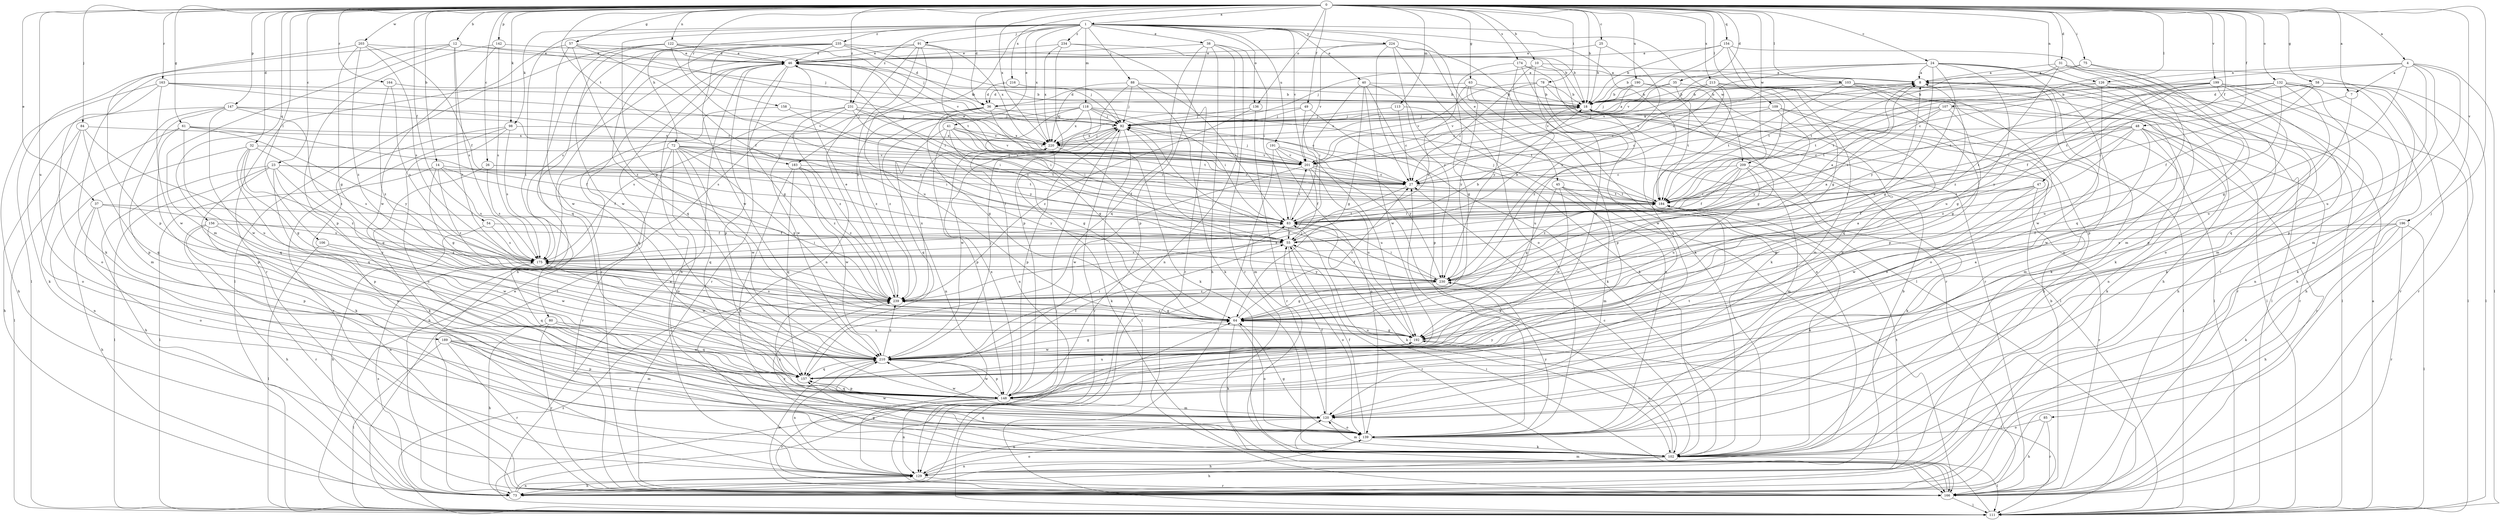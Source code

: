 strict digraph  {
0;
1;
4;
7;
8;
10;
12;
14;
18;
23;
24;
25;
26;
27;
31;
32;
35;
36;
37;
38;
40;
41;
45;
46;
47;
48;
49;
54;
55;
57;
58;
61;
63;
64;
72;
73;
75;
78;
80;
83;
84;
85;
88;
91;
92;
98;
102;
103;
106;
107;
109;
111;
113;
118;
120;
122;
126;
129;
132;
136;
139;
142;
147;
148;
154;
156;
157;
158;
163;
164;
166;
174;
175;
183;
184;
189;
190;
191;
192;
196;
199;
201;
203;
209;
210;
213;
216;
220;
224;
230;
231;
234;
235;
239;
0 -> 1  [label=a];
0 -> 4  [label=a];
0 -> 7  [label=a];
0 -> 10  [label=b];
0 -> 12  [label=b];
0 -> 14  [label=b];
0 -> 18  [label=b];
0 -> 23  [label=c];
0 -> 24  [label=c];
0 -> 25  [label=c];
0 -> 26  [label=c];
0 -> 31  [label=d];
0 -> 32  [label=d];
0 -> 35  [label=d];
0 -> 36  [label=d];
0 -> 37  [label=e];
0 -> 47  [label=f];
0 -> 48  [label=f];
0 -> 49  [label=f];
0 -> 54  [label=f];
0 -> 57  [label=g];
0 -> 58  [label=g];
0 -> 61  [label=g];
0 -> 63  [label=g];
0 -> 75  [label=i];
0 -> 78  [label=i];
0 -> 84  [label=j];
0 -> 85  [label=j];
0 -> 98  [label=k];
0 -> 103  [label=l];
0 -> 106  [label=l];
0 -> 107  [label=l];
0 -> 109  [label=l];
0 -> 113  [label=m];
0 -> 122  [label=n];
0 -> 126  [label=n];
0 -> 132  [label=o];
0 -> 136  [label=o];
0 -> 142  [label=p];
0 -> 147  [label=p];
0 -> 154  [label=q];
0 -> 156  [label=q];
0 -> 158  [label=r];
0 -> 163  [label=r];
0 -> 164  [label=r];
0 -> 174  [label=s];
0 -> 183  [label=t];
0 -> 189  [label=u];
0 -> 190  [label=u];
0 -> 196  [label=v];
0 -> 199  [label=v];
0 -> 203  [label=w];
0 -> 209  [label=w];
0 -> 213  [label=x];
0 -> 216  [label=x];
0 -> 220  [label=x];
0 -> 231  [label=z];
1 -> 38  [label=e];
1 -> 40  [label=e];
1 -> 41  [label=e];
1 -> 45  [label=e];
1 -> 64  [label=g];
1 -> 72  [label=h];
1 -> 80  [label=i];
1 -> 88  [label=j];
1 -> 91  [label=j];
1 -> 98  [label=k];
1 -> 118  [label=m];
1 -> 136  [label=o];
1 -> 183  [label=t];
1 -> 184  [label=t];
1 -> 191  [label=u];
1 -> 201  [label=v];
1 -> 209  [label=w];
1 -> 220  [label=x];
1 -> 224  [label=y];
1 -> 231  [label=z];
1 -> 234  [label=z];
1 -> 235  [label=z];
4 -> 7  [label=a];
4 -> 27  [label=c];
4 -> 64  [label=g];
4 -> 111  [label=l];
4 -> 120  [label=m];
4 -> 126  [label=n];
4 -> 148  [label=p];
4 -> 192  [label=u];
7 -> 83  [label=i];
7 -> 192  [label=u];
8 -> 18  [label=b];
8 -> 102  [label=k];
8 -> 111  [label=l];
10 -> 8  [label=a];
10 -> 92  [label=j];
10 -> 166  [label=r];
10 -> 210  [label=w];
10 -> 230  [label=y];
12 -> 46  [label=e];
12 -> 92  [label=j];
12 -> 102  [label=k];
12 -> 111  [label=l];
12 -> 120  [label=m];
12 -> 175  [label=s];
12 -> 239  [label=z];
14 -> 27  [label=c];
14 -> 55  [label=f];
14 -> 64  [label=g];
14 -> 111  [label=l];
14 -> 175  [label=s];
14 -> 239  [label=z];
18 -> 92  [label=j];
18 -> 111  [label=l];
18 -> 192  [label=u];
18 -> 220  [label=x];
23 -> 27  [label=c];
23 -> 64  [label=g];
23 -> 73  [label=h];
23 -> 102  [label=k];
23 -> 111  [label=l];
23 -> 148  [label=p];
23 -> 184  [label=t];
23 -> 192  [label=u];
24 -> 8  [label=a];
24 -> 18  [label=b];
24 -> 27  [label=c];
24 -> 64  [label=g];
24 -> 73  [label=h];
24 -> 102  [label=k];
24 -> 139  [label=o];
24 -> 192  [label=u];
24 -> 201  [label=v];
24 -> 230  [label=y];
25 -> 18  [label=b];
25 -> 46  [label=e];
25 -> 230  [label=y];
26 -> 27  [label=c];
26 -> 55  [label=f];
26 -> 102  [label=k];
26 -> 175  [label=s];
27 -> 184  [label=t];
27 -> 239  [label=z];
31 -> 8  [label=a];
31 -> 73  [label=h];
31 -> 148  [label=p];
31 -> 157  [label=q];
31 -> 184  [label=t];
31 -> 239  [label=z];
32 -> 64  [label=g];
32 -> 129  [label=n];
32 -> 157  [label=q];
32 -> 175  [label=s];
32 -> 201  [label=v];
32 -> 239  [label=z];
35 -> 18  [label=b];
35 -> 111  [label=l];
35 -> 184  [label=t];
35 -> 201  [label=v];
36 -> 27  [label=c];
36 -> 64  [label=g];
36 -> 83  [label=i];
36 -> 92  [label=j];
36 -> 175  [label=s];
36 -> 239  [label=z];
37 -> 73  [label=h];
37 -> 83  [label=i];
37 -> 139  [label=o];
37 -> 148  [label=p];
37 -> 175  [label=s];
38 -> 46  [label=e];
38 -> 73  [label=h];
38 -> 83  [label=i];
38 -> 129  [label=n];
38 -> 148  [label=p];
38 -> 157  [label=q];
38 -> 166  [label=r];
40 -> 18  [label=b];
40 -> 64  [label=g];
40 -> 83  [label=i];
40 -> 102  [label=k];
40 -> 148  [label=p];
40 -> 210  [label=w];
41 -> 64  [label=g];
41 -> 83  [label=i];
41 -> 148  [label=p];
41 -> 157  [label=q];
41 -> 184  [label=t];
41 -> 201  [label=v];
41 -> 220  [label=x];
45 -> 64  [label=g];
45 -> 120  [label=m];
45 -> 166  [label=r];
45 -> 184  [label=t];
45 -> 210  [label=w];
46 -> 8  [label=a];
46 -> 64  [label=g];
46 -> 83  [label=i];
46 -> 92  [label=j];
46 -> 111  [label=l];
46 -> 129  [label=n];
46 -> 148  [label=p];
46 -> 166  [label=r];
47 -> 55  [label=f];
47 -> 64  [label=g];
47 -> 166  [label=r];
47 -> 184  [label=t];
47 -> 210  [label=w];
48 -> 27  [label=c];
48 -> 102  [label=k];
48 -> 120  [label=m];
48 -> 166  [label=r];
48 -> 175  [label=s];
48 -> 184  [label=t];
48 -> 210  [label=w];
48 -> 220  [label=x];
48 -> 239  [label=z];
49 -> 83  [label=i];
49 -> 92  [label=j];
49 -> 102  [label=k];
49 -> 220  [label=x];
54 -> 55  [label=f];
54 -> 73  [label=h];
54 -> 175  [label=s];
55 -> 8  [label=a];
55 -> 18  [label=b];
55 -> 139  [label=o];
55 -> 166  [label=r];
55 -> 175  [label=s];
57 -> 27  [label=c];
57 -> 46  [label=e];
57 -> 55  [label=f];
57 -> 166  [label=r];
57 -> 210  [label=w];
57 -> 239  [label=z];
58 -> 36  [label=d];
58 -> 55  [label=f];
58 -> 111  [label=l];
58 -> 166  [label=r];
58 -> 184  [label=t];
61 -> 55  [label=f];
61 -> 111  [label=l];
61 -> 148  [label=p];
61 -> 157  [label=q];
61 -> 220  [label=x];
61 -> 230  [label=y];
63 -> 18  [label=b];
63 -> 36  [label=d];
63 -> 148  [label=p];
63 -> 175  [label=s];
63 -> 230  [label=y];
64 -> 27  [label=c];
64 -> 102  [label=k];
64 -> 139  [label=o];
64 -> 175  [label=s];
64 -> 192  [label=u];
64 -> 239  [label=z];
72 -> 64  [label=g];
72 -> 73  [label=h];
72 -> 83  [label=i];
72 -> 139  [label=o];
72 -> 157  [label=q];
72 -> 166  [label=r];
72 -> 184  [label=t];
72 -> 201  [label=v];
72 -> 210  [label=w];
72 -> 239  [label=z];
73 -> 46  [label=e];
73 -> 92  [label=j];
73 -> 129  [label=n];
73 -> 175  [label=s];
75 -> 8  [label=a];
75 -> 120  [label=m];
75 -> 139  [label=o];
75 -> 184  [label=t];
78 -> 18  [label=b];
78 -> 27  [label=c];
78 -> 111  [label=l];
78 -> 201  [label=v];
78 -> 210  [label=w];
80 -> 73  [label=h];
80 -> 157  [label=q];
80 -> 166  [label=r];
80 -> 192  [label=u];
83 -> 55  [label=f];
83 -> 102  [label=k];
83 -> 184  [label=t];
83 -> 201  [label=v];
84 -> 73  [label=h];
84 -> 139  [label=o];
84 -> 157  [label=q];
84 -> 192  [label=u];
84 -> 220  [label=x];
85 -> 73  [label=h];
85 -> 139  [label=o];
85 -> 166  [label=r];
88 -> 18  [label=b];
88 -> 83  [label=i];
88 -> 92  [label=j];
88 -> 102  [label=k];
88 -> 129  [label=n];
88 -> 220  [label=x];
91 -> 46  [label=e];
91 -> 129  [label=n];
91 -> 175  [label=s];
91 -> 184  [label=t];
91 -> 192  [label=u];
91 -> 220  [label=x];
91 -> 239  [label=z];
92 -> 8  [label=a];
92 -> 111  [label=l];
92 -> 120  [label=m];
92 -> 148  [label=p];
92 -> 166  [label=r];
92 -> 210  [label=w];
92 -> 220  [label=x];
98 -> 129  [label=n];
98 -> 139  [label=o];
98 -> 166  [label=r];
98 -> 175  [label=s];
98 -> 220  [label=x];
102 -> 27  [label=c];
102 -> 73  [label=h];
102 -> 111  [label=l];
102 -> 120  [label=m];
102 -> 129  [label=n];
102 -> 157  [label=q];
102 -> 192  [label=u];
102 -> 239  [label=z];
103 -> 18  [label=b];
103 -> 111  [label=l];
103 -> 129  [label=n];
103 -> 139  [label=o];
103 -> 148  [label=p];
103 -> 184  [label=t];
103 -> 201  [label=v];
106 -> 111  [label=l];
106 -> 175  [label=s];
106 -> 210  [label=w];
107 -> 64  [label=g];
107 -> 83  [label=i];
107 -> 92  [label=j];
107 -> 166  [label=r];
107 -> 184  [label=t];
107 -> 201  [label=v];
109 -> 27  [label=c];
109 -> 92  [label=j];
109 -> 139  [label=o];
109 -> 148  [label=p];
109 -> 230  [label=y];
111 -> 8  [label=a];
111 -> 46  [label=e];
111 -> 64  [label=g];
111 -> 83  [label=i];
111 -> 239  [label=z];
113 -> 27  [label=c];
113 -> 92  [label=j];
113 -> 139  [label=o];
118 -> 27  [label=c];
118 -> 64  [label=g];
118 -> 83  [label=i];
118 -> 92  [label=j];
118 -> 102  [label=k];
118 -> 129  [label=n];
118 -> 184  [label=t];
118 -> 220  [label=x];
118 -> 239  [label=z];
120 -> 55  [label=f];
120 -> 129  [label=n];
120 -> 139  [label=o];
120 -> 210  [label=w];
120 -> 239  [label=z];
122 -> 46  [label=e];
122 -> 83  [label=i];
122 -> 92  [label=j];
122 -> 111  [label=l];
122 -> 157  [label=q];
122 -> 201  [label=v];
122 -> 210  [label=w];
126 -> 18  [label=b];
126 -> 73  [label=h];
126 -> 166  [label=r];
126 -> 184  [label=t];
126 -> 210  [label=w];
129 -> 18  [label=b];
129 -> 73  [label=h];
129 -> 139  [label=o];
129 -> 166  [label=r];
129 -> 184  [label=t];
132 -> 36  [label=d];
132 -> 55  [label=f];
132 -> 73  [label=h];
132 -> 83  [label=i];
132 -> 102  [label=k];
132 -> 120  [label=m];
132 -> 157  [label=q];
132 -> 166  [label=r];
132 -> 184  [label=t];
132 -> 192  [label=u];
136 -> 92  [label=j];
136 -> 166  [label=r];
136 -> 239  [label=z];
139 -> 8  [label=a];
139 -> 27  [label=c];
139 -> 55  [label=f];
139 -> 64  [label=g];
139 -> 73  [label=h];
139 -> 102  [label=k];
139 -> 210  [label=w];
139 -> 230  [label=y];
142 -> 46  [label=e];
142 -> 148  [label=p];
142 -> 175  [label=s];
142 -> 210  [label=w];
147 -> 92  [label=j];
147 -> 102  [label=k];
147 -> 120  [label=m];
147 -> 148  [label=p];
147 -> 184  [label=t];
147 -> 210  [label=w];
147 -> 239  [label=z];
148 -> 120  [label=m];
148 -> 129  [label=n];
148 -> 157  [label=q];
148 -> 166  [label=r];
148 -> 184  [label=t];
148 -> 210  [label=w];
148 -> 220  [label=x];
148 -> 230  [label=y];
154 -> 18  [label=b];
154 -> 46  [label=e];
154 -> 64  [label=g];
154 -> 83  [label=i];
154 -> 166  [label=r];
154 -> 201  [label=v];
156 -> 55  [label=f];
156 -> 73  [label=h];
156 -> 129  [label=n];
156 -> 166  [label=r];
156 -> 210  [label=w];
157 -> 55  [label=f];
157 -> 148  [label=p];
157 -> 192  [label=u];
158 -> 83  [label=i];
158 -> 92  [label=j];
158 -> 157  [label=q];
163 -> 18  [label=b];
163 -> 27  [label=c];
163 -> 73  [label=h];
163 -> 139  [label=o];
163 -> 201  [label=v];
163 -> 210  [label=w];
164 -> 18  [label=b];
164 -> 175  [label=s];
164 -> 239  [label=z];
166 -> 18  [label=b];
166 -> 111  [label=l];
166 -> 120  [label=m];
166 -> 210  [label=w];
174 -> 8  [label=a];
174 -> 64  [label=g];
174 -> 102  [label=k];
174 -> 129  [label=n];
174 -> 166  [label=r];
175 -> 18  [label=b];
175 -> 83  [label=i];
175 -> 157  [label=q];
175 -> 210  [label=w];
175 -> 230  [label=y];
183 -> 27  [label=c];
183 -> 102  [label=k];
183 -> 157  [label=q];
183 -> 210  [label=w];
183 -> 230  [label=y];
183 -> 239  [label=z];
184 -> 83  [label=i];
184 -> 92  [label=j];
184 -> 102  [label=k];
189 -> 111  [label=l];
189 -> 120  [label=m];
189 -> 139  [label=o];
189 -> 148  [label=p];
189 -> 166  [label=r];
189 -> 210  [label=w];
190 -> 18  [label=b];
190 -> 64  [label=g];
190 -> 92  [label=j];
190 -> 157  [label=q];
190 -> 201  [label=v];
191 -> 111  [label=l];
191 -> 139  [label=o];
191 -> 192  [label=u];
191 -> 201  [label=v];
191 -> 230  [label=y];
192 -> 64  [label=g];
192 -> 92  [label=j];
192 -> 111  [label=l];
192 -> 210  [label=w];
196 -> 55  [label=f];
196 -> 73  [label=h];
196 -> 102  [label=k];
196 -> 111  [label=l];
196 -> 166  [label=r];
196 -> 175  [label=s];
199 -> 18  [label=b];
199 -> 64  [label=g];
199 -> 102  [label=k];
199 -> 111  [label=l];
199 -> 129  [label=n];
199 -> 148  [label=p];
199 -> 184  [label=t];
199 -> 230  [label=y];
201 -> 27  [label=c];
201 -> 46  [label=e];
201 -> 55  [label=f];
201 -> 92  [label=j];
201 -> 102  [label=k];
201 -> 192  [label=u];
201 -> 210  [label=w];
203 -> 46  [label=e];
203 -> 55  [label=f];
203 -> 64  [label=g];
203 -> 148  [label=p];
203 -> 175  [label=s];
203 -> 239  [label=z];
209 -> 27  [label=c];
209 -> 55  [label=f];
209 -> 83  [label=i];
209 -> 102  [label=k];
209 -> 120  [label=m];
209 -> 192  [label=u];
209 -> 239  [label=z];
210 -> 8  [label=a];
210 -> 64  [label=g];
210 -> 83  [label=i];
210 -> 92  [label=j];
210 -> 129  [label=n];
210 -> 148  [label=p];
210 -> 157  [label=q];
210 -> 239  [label=z];
213 -> 18  [label=b];
213 -> 27  [label=c];
213 -> 73  [label=h];
213 -> 111  [label=l];
213 -> 120  [label=m];
213 -> 157  [label=q];
213 -> 239  [label=z];
216 -> 18  [label=b];
216 -> 36  [label=d];
220 -> 8  [label=a];
220 -> 55  [label=f];
220 -> 92  [label=j];
220 -> 102  [label=k];
220 -> 201  [label=v];
224 -> 27  [label=c];
224 -> 46  [label=e];
224 -> 102  [label=k];
224 -> 111  [label=l];
224 -> 139  [label=o];
224 -> 201  [label=v];
224 -> 230  [label=y];
230 -> 8  [label=a];
230 -> 55  [label=f];
230 -> 64  [label=g];
230 -> 83  [label=i];
230 -> 239  [label=z];
231 -> 92  [label=j];
231 -> 175  [label=s];
231 -> 184  [label=t];
231 -> 201  [label=v];
231 -> 210  [label=w];
231 -> 230  [label=y];
231 -> 239  [label=z];
234 -> 18  [label=b];
234 -> 46  [label=e];
234 -> 148  [label=p];
234 -> 166  [label=r];
234 -> 220  [label=x];
235 -> 18  [label=b];
235 -> 36  [label=d];
235 -> 46  [label=e];
235 -> 73  [label=h];
235 -> 92  [label=j];
235 -> 157  [label=q];
235 -> 166  [label=r];
235 -> 210  [label=w];
239 -> 8  [label=a];
239 -> 46  [label=e];
239 -> 64  [label=g];
239 -> 220  [label=x];
}

